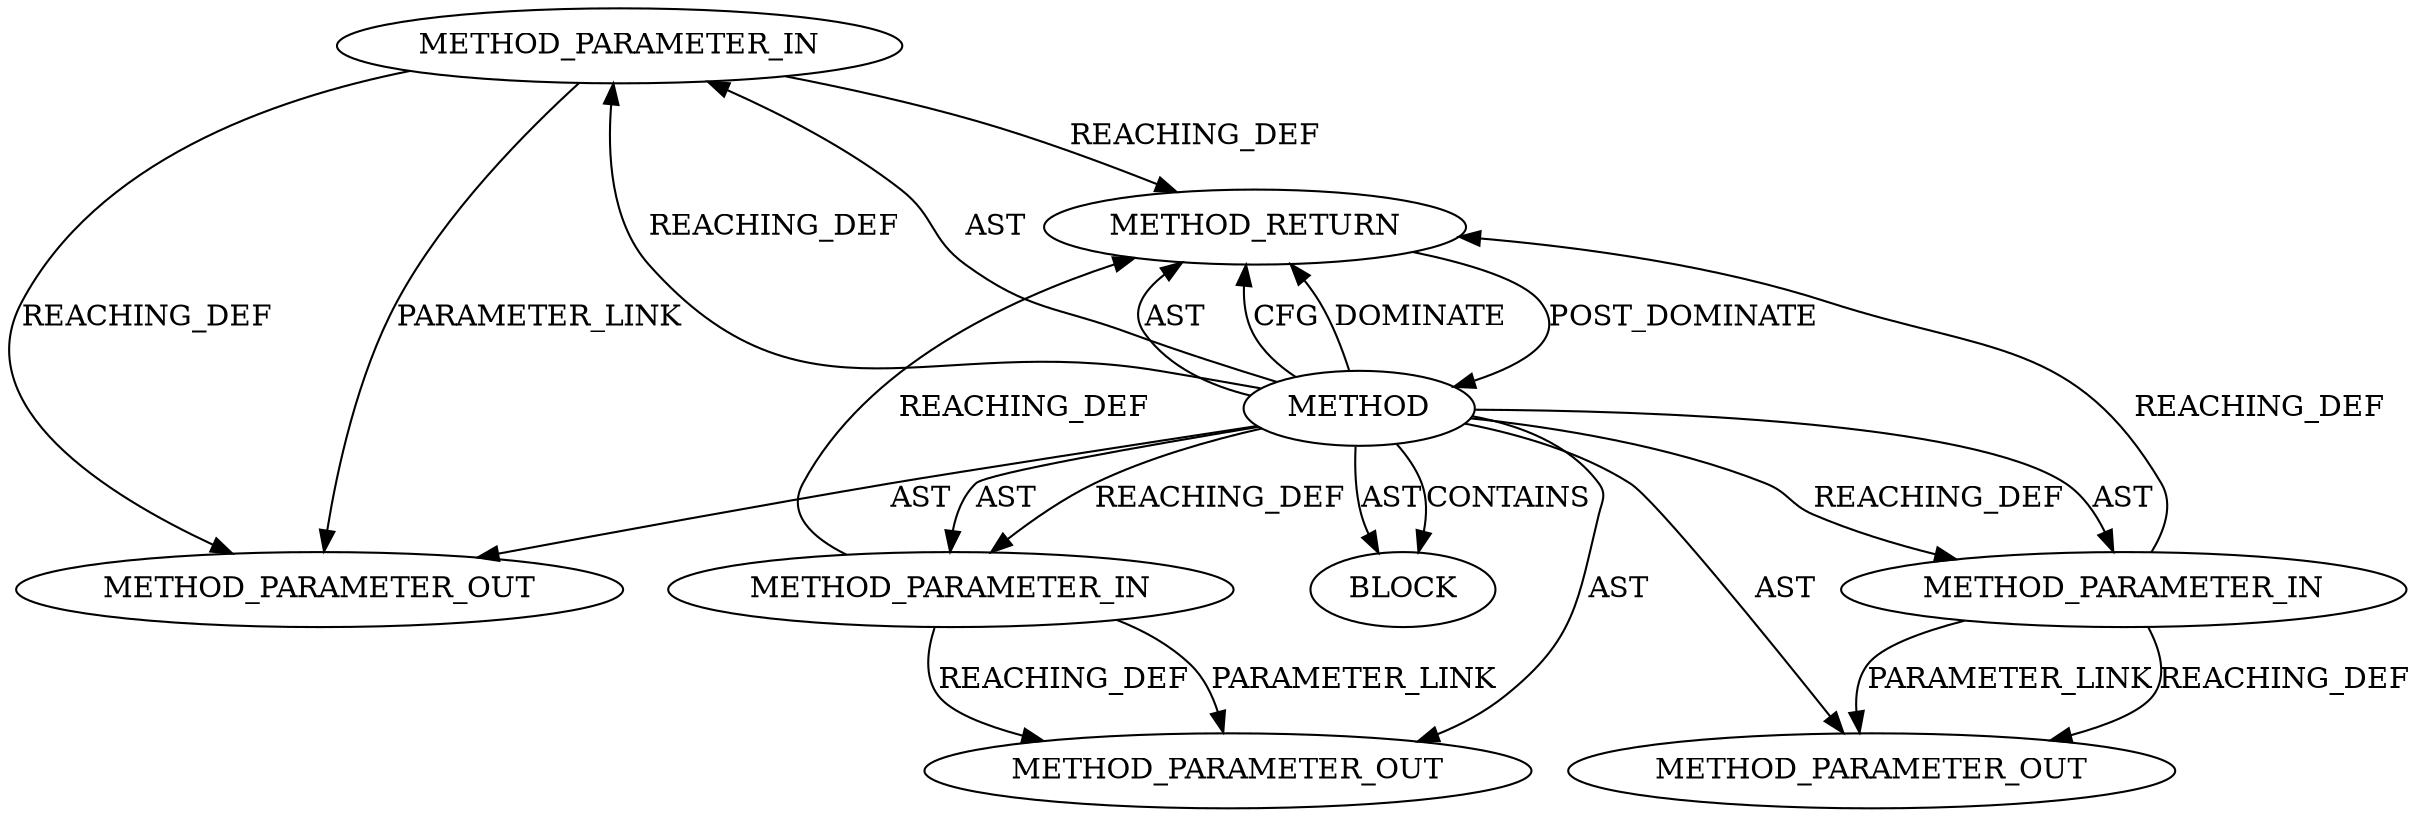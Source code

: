 digraph {
  2703 [label=METHOD_PARAMETER_IN ORDER=3 CODE="p3" IS_VARIADIC=false TYPE_FULL_NAME="ANY" EVALUATION_STRATEGY="BY_VALUE" INDEX=3 NAME="p3"]
  2704 [label=BLOCK ORDER=1 ARGUMENT_INDEX=1 CODE="<empty>" TYPE_FULL_NAME="ANY"]
  2702 [label=METHOD_PARAMETER_IN ORDER=2 CODE="p2" IS_VARIADIC=false TYPE_FULL_NAME="ANY" EVALUATION_STRATEGY="BY_VALUE" INDEX=2 NAME="p2"]
  2701 [label=METHOD_PARAMETER_IN ORDER=1 CODE="p1" IS_VARIADIC=false TYPE_FULL_NAME="ANY" EVALUATION_STRATEGY="BY_VALUE" INDEX=1 NAME="p1"]
  2986 [label=METHOD_PARAMETER_OUT ORDER=1 CODE="p1" IS_VARIADIC=false TYPE_FULL_NAME="ANY" EVALUATION_STRATEGY="BY_VALUE" INDEX=1 NAME="p1"]
  2987 [label=METHOD_PARAMETER_OUT ORDER=2 CODE="p2" IS_VARIADIC=false TYPE_FULL_NAME="ANY" EVALUATION_STRATEGY="BY_VALUE" INDEX=2 NAME="p2"]
  2988 [label=METHOD_PARAMETER_OUT ORDER=3 CODE="p3" IS_VARIADIC=false TYPE_FULL_NAME="ANY" EVALUATION_STRATEGY="BY_VALUE" INDEX=3 NAME="p3"]
  2705 [label=METHOD_RETURN ORDER=2 CODE="RET" TYPE_FULL_NAME="ANY" EVALUATION_STRATEGY="BY_VALUE"]
  2700 [label=METHOD AST_PARENT_TYPE="NAMESPACE_BLOCK" AST_PARENT_FULL_NAME="<global>" ORDER=0 CODE="<empty>" FULL_NAME="__skb_queue_before" IS_EXTERNAL=true FILENAME="<empty>" SIGNATURE="" NAME="__skb_queue_before"]
  2700 -> 2987 [label=AST ]
  2703 -> 2705 [label=REACHING_DEF VARIABLE="p3"]
  2700 -> 2702 [label=REACHING_DEF VARIABLE=""]
  2701 -> 2705 [label=REACHING_DEF VARIABLE="p1"]
  2701 -> 2986 [label=REACHING_DEF VARIABLE="p1"]
  2703 -> 2988 [label=REACHING_DEF VARIABLE="p3"]
  2700 -> 2703 [label=REACHING_DEF VARIABLE=""]
  2700 -> 2986 [label=AST ]
  2703 -> 2988 [label=PARAMETER_LINK ]
  2700 -> 2704 [label=AST ]
  2700 -> 2705 [label=AST ]
  2705 -> 2700 [label=POST_DOMINATE ]
  2700 -> 2703 [label=AST ]
  2700 -> 2701 [label=REACHING_DEF VARIABLE=""]
  2701 -> 2986 [label=PARAMETER_LINK ]
  2702 -> 2987 [label=PARAMETER_LINK ]
  2700 -> 2705 [label=CFG ]
  2700 -> 2702 [label=AST ]
  2700 -> 2705 [label=DOMINATE ]
  2700 -> 2988 [label=AST ]
  2702 -> 2705 [label=REACHING_DEF VARIABLE="p2"]
  2702 -> 2987 [label=REACHING_DEF VARIABLE="p2"]
  2700 -> 2704 [label=CONTAINS ]
  2700 -> 2701 [label=AST ]
}
